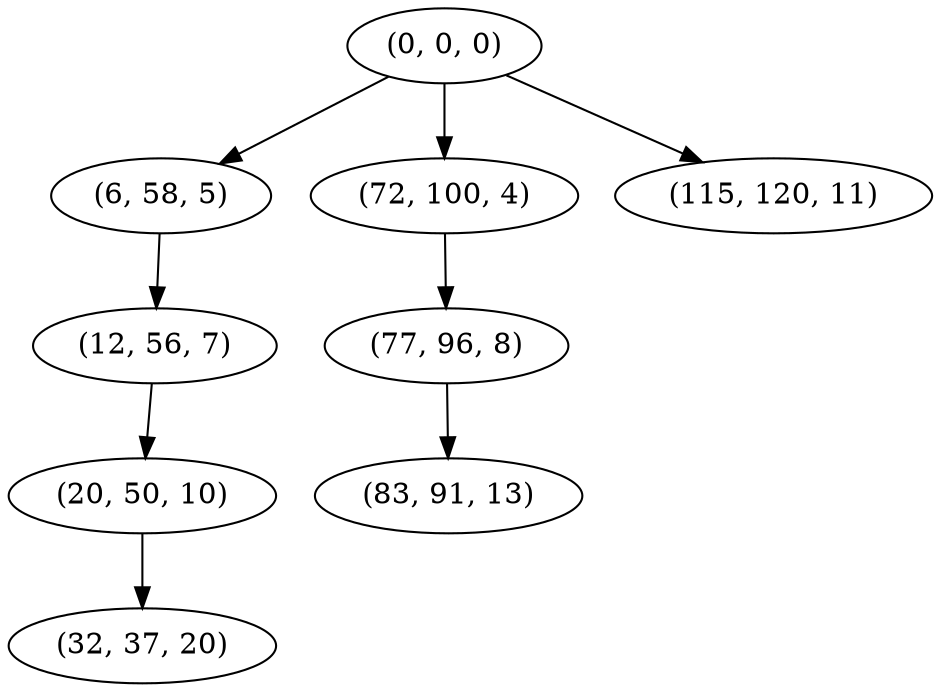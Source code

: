 digraph tree {
    "(0, 0, 0)";
    "(6, 58, 5)";
    "(12, 56, 7)";
    "(20, 50, 10)";
    "(32, 37, 20)";
    "(72, 100, 4)";
    "(77, 96, 8)";
    "(83, 91, 13)";
    "(115, 120, 11)";
    "(0, 0, 0)" -> "(6, 58, 5)";
    "(0, 0, 0)" -> "(72, 100, 4)";
    "(0, 0, 0)" -> "(115, 120, 11)";
    "(6, 58, 5)" -> "(12, 56, 7)";
    "(12, 56, 7)" -> "(20, 50, 10)";
    "(20, 50, 10)" -> "(32, 37, 20)";
    "(72, 100, 4)" -> "(77, 96, 8)";
    "(77, 96, 8)" -> "(83, 91, 13)";
}
